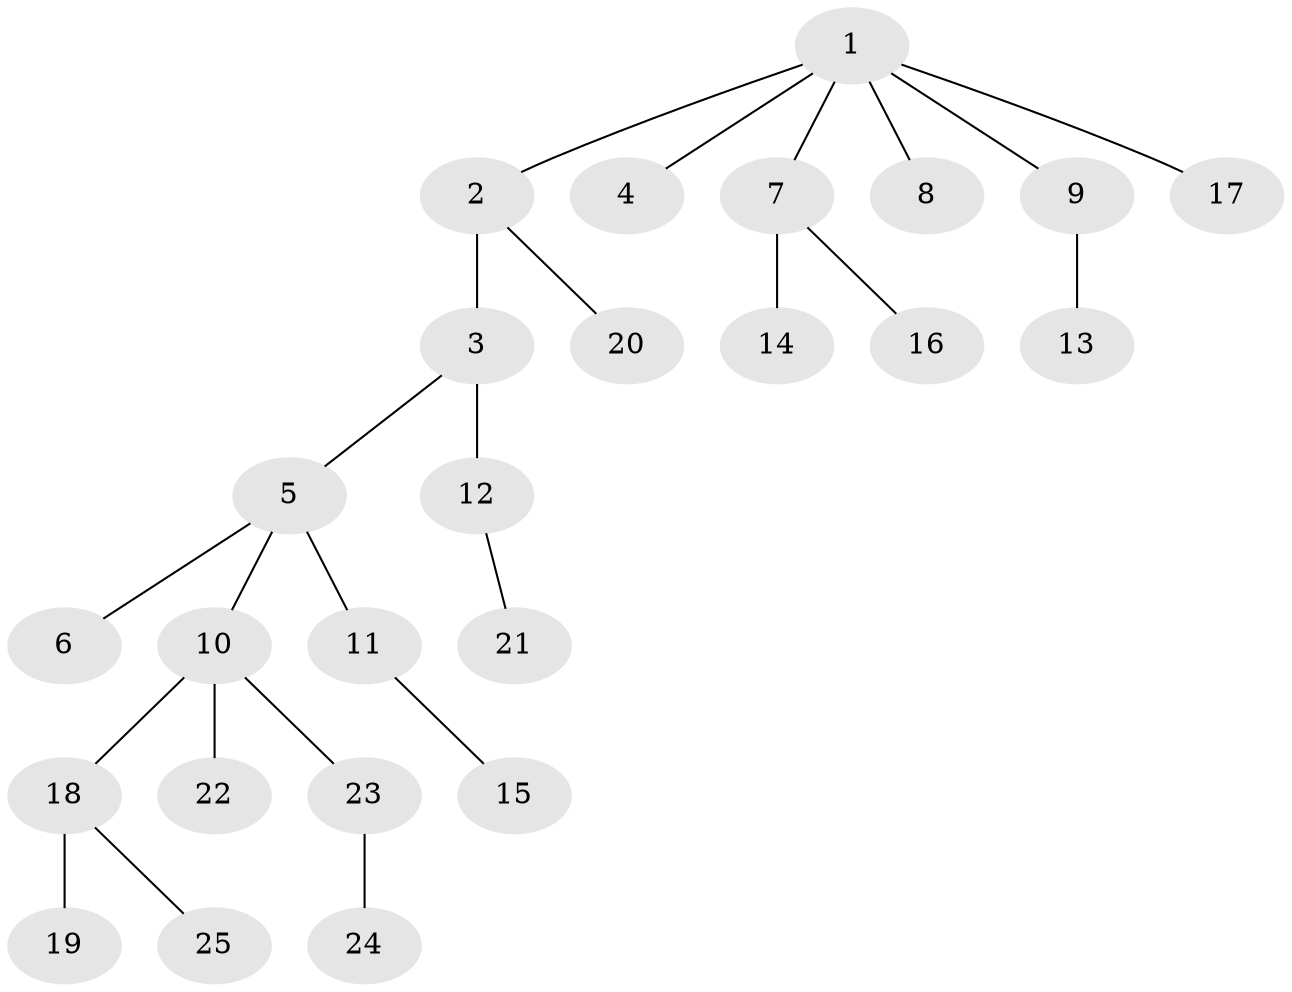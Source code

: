 // original degree distribution, {4: 0.09876543209876543, 5: 0.037037037037037035, 2: 0.2839506172839506, 3: 0.12345679012345678, 1: 0.4567901234567901}
// Generated by graph-tools (version 1.1) at 2025/51/03/04/25 22:51:40]
// undirected, 25 vertices, 24 edges
graph export_dot {
  node [color=gray90,style=filled];
  1;
  2;
  3;
  4;
  5;
  6;
  7;
  8;
  9;
  10;
  11;
  12;
  13;
  14;
  15;
  16;
  17;
  18;
  19;
  20;
  21;
  22;
  23;
  24;
  25;
  1 -- 2 [weight=1.0];
  1 -- 4 [weight=1.0];
  1 -- 7 [weight=1.0];
  1 -- 8 [weight=1.0];
  1 -- 9 [weight=1.0];
  1 -- 17 [weight=1.0];
  2 -- 3 [weight=1.0];
  2 -- 20 [weight=1.0];
  3 -- 5 [weight=1.0];
  3 -- 12 [weight=2.0];
  5 -- 6 [weight=1.0];
  5 -- 10 [weight=1.0];
  5 -- 11 [weight=1.0];
  7 -- 14 [weight=2.0];
  7 -- 16 [weight=1.0];
  9 -- 13 [weight=1.0];
  10 -- 18 [weight=1.0];
  10 -- 22 [weight=2.0];
  10 -- 23 [weight=1.0];
  11 -- 15 [weight=1.0];
  12 -- 21 [weight=1.0];
  18 -- 19 [weight=2.0];
  18 -- 25 [weight=1.0];
  23 -- 24 [weight=3.0];
}
